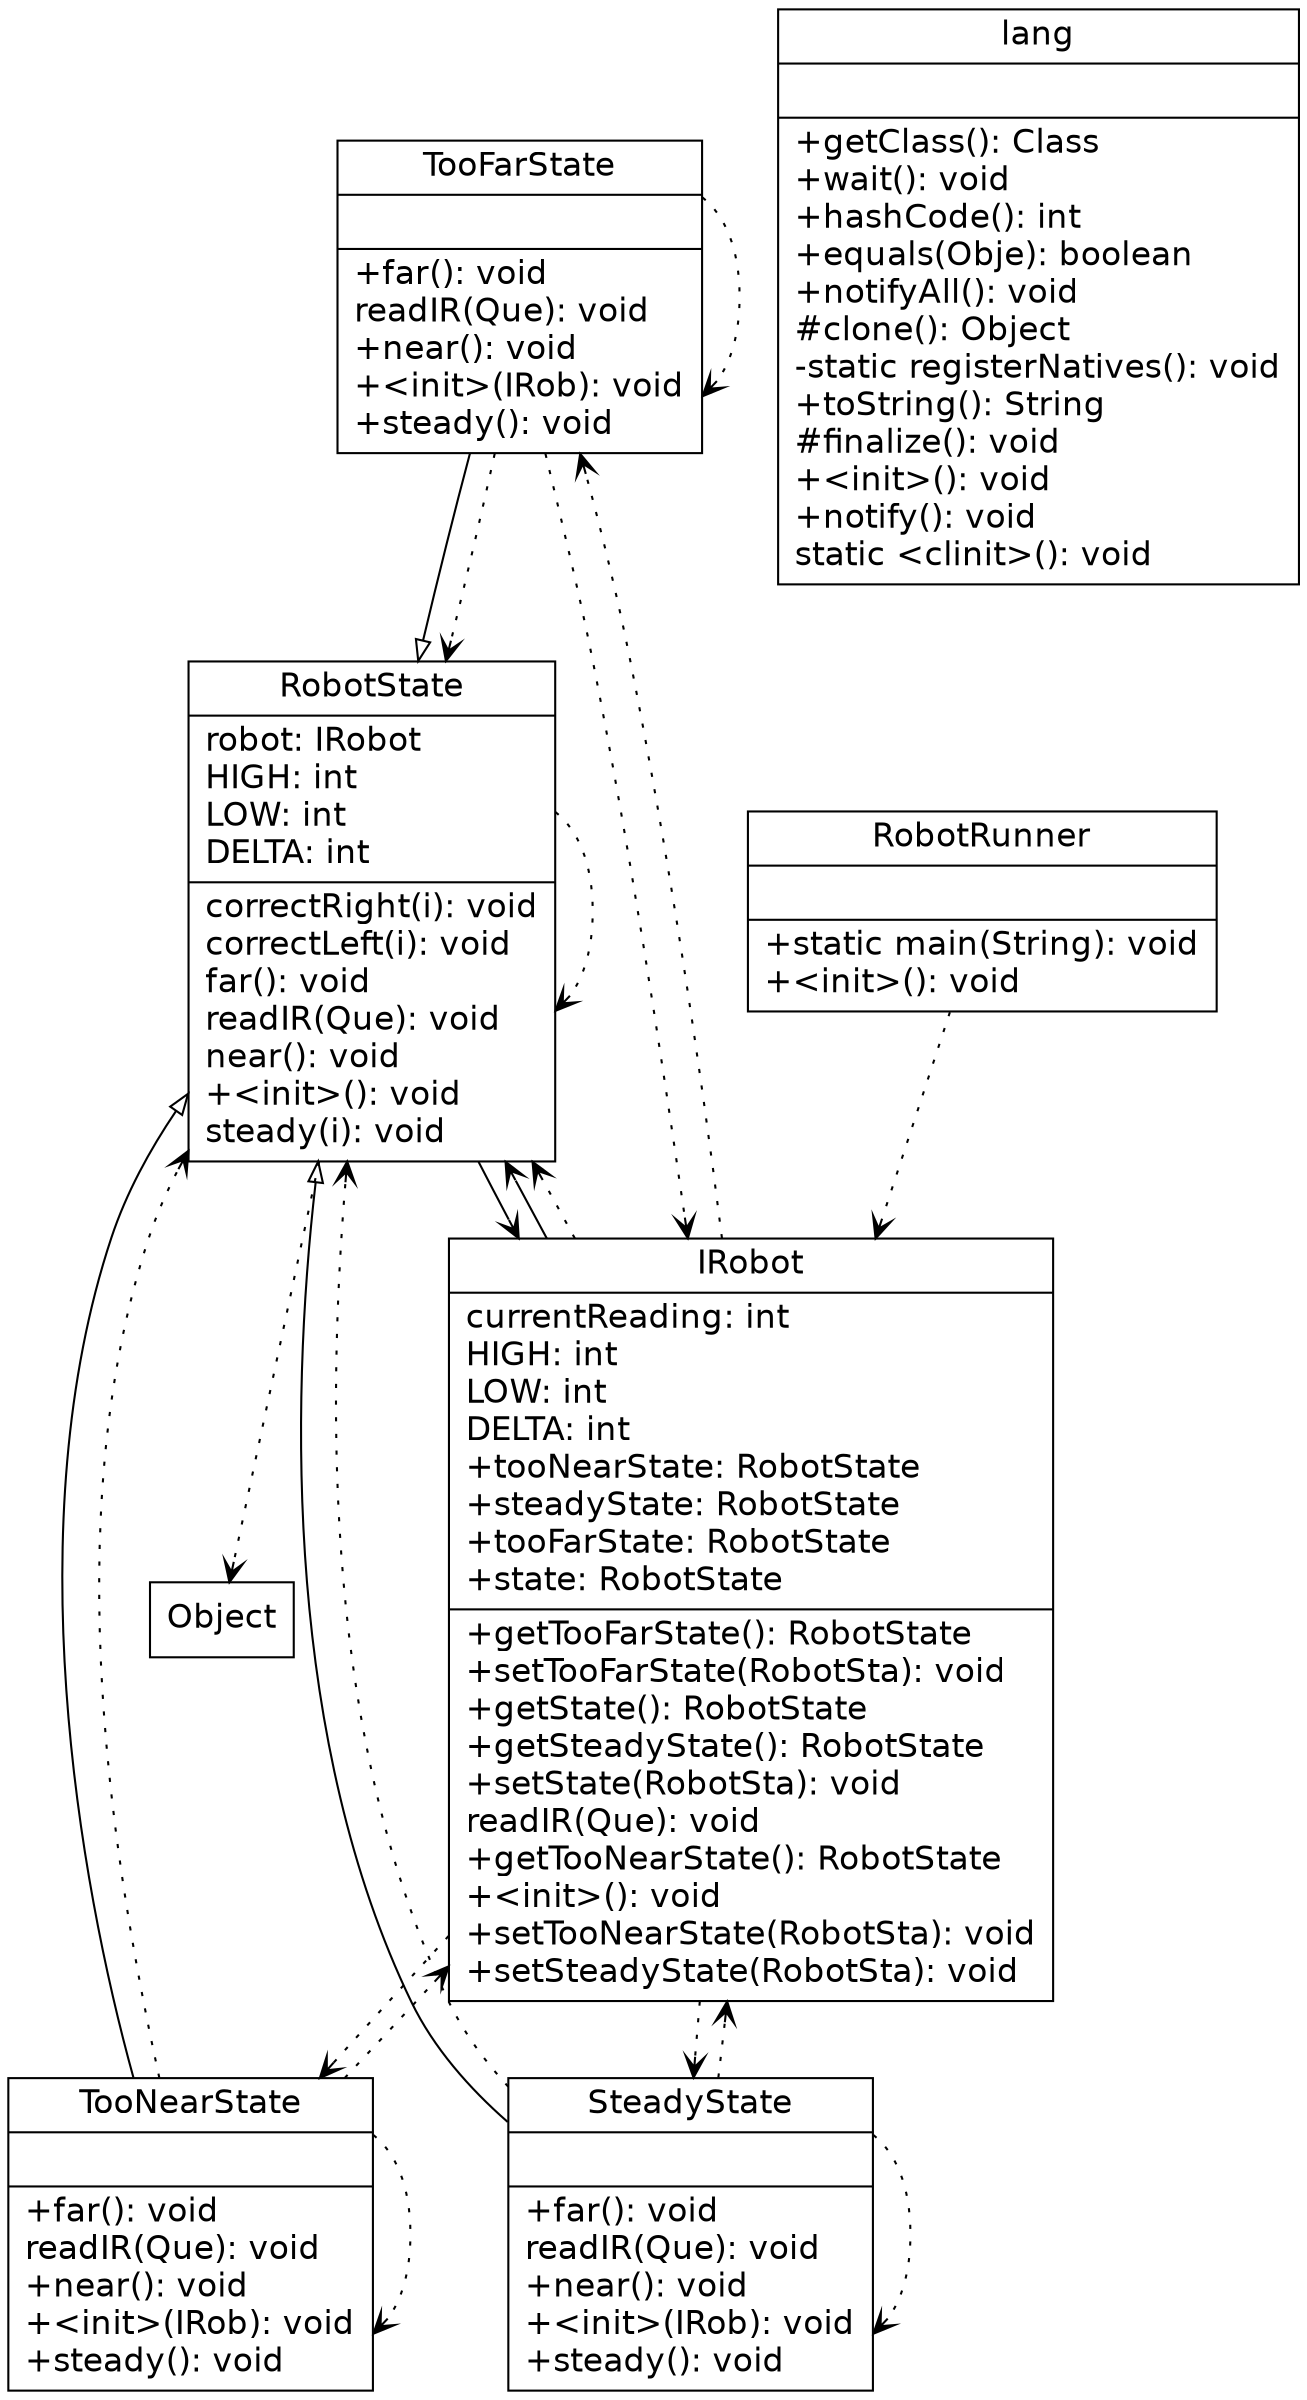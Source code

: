 digraph G{
	fontname = "Bitstream Vera Sans"
	fontsize = 16

node [
	fontname = "Bitstream Vera Sans"
	fontsize = 16

 shape = "record"
]
edge [
	fontname = "Bitstream Vera Sans"
	fontsize = 16
]
TooFarState [ 
center=true
    label="{TooFarState| | +far(): void\lreadIR(Que): void\l+near(): void\l+\<init\>(IRob): void\l+steady(): void\l}"color = black
style = filled 
 fillcolor = white
]
RobotState [ 
center=true
    label="{RobotState|robot: IRobot \lHIGH: int \lLOW: int \lDELTA: int \l | correctRight(i): void\lcorrectLeft(i): void\lfar(): void\lreadIR(Que): void\lnear(): void\l+\<init\>(): void\lsteady(i): void\l}"color = black
style = filled 
 fillcolor = white
]
IRobot [ 
center=true
    label="{IRobot|currentReading: int \lHIGH: int \lLOW: int \lDELTA: int \l+tooNearState: RobotState \l+steadyState: RobotState \l+tooFarState: RobotState \l+state: RobotState \l | +getTooFarState(): RobotState\l+setTooFarState(RobotSta): void\l+getState(): RobotState\l+getSteadyState(): RobotState\l+setState(RobotSta): void\lreadIR(Que): void\l+getTooNearState(): RobotState\l+\<init\>(): void\l+setTooNearState(RobotSta): void\l+setSteadyState(RobotSta): void\l}"color = black
style = filled 
 fillcolor = white
]
RobotRunner [ 
center=true
    label="{RobotRunner| | +static main(String): void\l+\<init\>(): void\l}"color = black
style = filled 
 fillcolor = white
]
TooNearState [ 
center=true
    label="{TooNearState| | +far(): void\lreadIR(Que): void\l+near(): void\l+\<init\>(IRob): void\l+steady(): void\l}"color = black
style = filled 
 fillcolor = white
]
lang [ 
center=true
    label="{lang| | +getClass(): Class\l+wait(): void\l+hashCode(): int\l+equals(Obje): boolean\l+notifyAll(): void\l#clone(): Object\l-static registerNatives(): void\l+toString(): String\l#finalize(): void\l+\<init\>(): void\l+notify(): void\lstatic \<clinit\>(): void\l}"color = black
style = filled 
 fillcolor = white
]
SteadyState [ 
center=true
    label="{SteadyState| | +far(): void\lreadIR(Que): void\l+near(): void\l+\<init\>(IRob): void\l+steady(): void\l}"color = black
style = filled 
 fillcolor = white
]
TooFarState -> RobotState [arrowhead = onormal]
TooFarState -> IRobot[arrowhead = vee, style = dotted]
TooFarState -> TooFarState[arrowhead = vee, style = dotted]
TooFarState -> RobotState[arrowhead = vee, style = dotted]
RobotState -> IRobot[arrowhead = veenull]
RobotState -> RobotState[arrowhead = vee, style = dotted]
RobotState -> Object[arrowhead = vee, style = dotted]
IRobot -> SteadyState[arrowhead = vee, style = dotted]
IRobot -> RobotState[arrowhead = veenull]
IRobot -> TooNearState[arrowhead = vee, style = dotted]
IRobot -> TooFarState[arrowhead = vee, style = dotted]
IRobot -> RobotState[arrowhead = vee, style = dotted]
RobotRunner -> IRobot[arrowhead = vee, style = dotted]
TooNearState -> RobotState [arrowhead = onormal]
TooNearState -> IRobot[arrowhead = vee, style = dotted]
TooNearState -> TooNearState[arrowhead = vee, style = dotted]
TooNearState -> RobotState[arrowhead = vee, style = dotted]
SteadyState -> SteadyState[arrowhead = vee, style = dotted]
SteadyState -> RobotState [arrowhead = onormal]
SteadyState -> IRobot[arrowhead = vee, style = dotted]
SteadyState -> RobotState[arrowhead = vee, style = dotted]


}